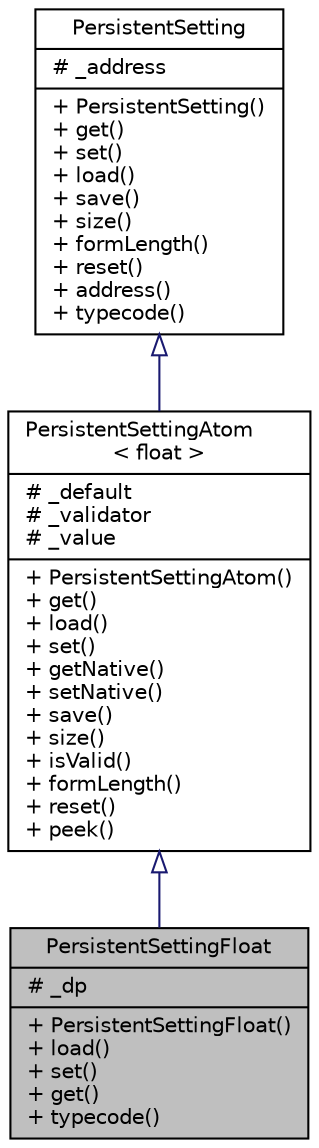 digraph "PersistentSettingFloat"
{
  edge [fontname="Helvetica",fontsize="10",labelfontname="Helvetica",labelfontsize="10"];
  node [fontname="Helvetica",fontsize="10",shape=record];
  Node0 [label="{PersistentSettingFloat\n|# _dp\l|+ PersistentSettingFloat()\l+ load()\l+ set()\l+ get()\l+ typecode()\l}",height=0.2,width=0.4,color="black", fillcolor="grey75", style="filled", fontcolor="black"];
  Node1 -> Node0 [dir="back",color="midnightblue",fontsize="10",style="solid",arrowtail="onormal",fontname="Helvetica"];
  Node1 [label="{PersistentSettingAtom\l\< float \>\n|# _default\l# _validator\l# _value\l|+ PersistentSettingAtom()\l+ get()\l+ load()\l+ set()\l+ getNative()\l+ setNative()\l+ save()\l+ size()\l+ isValid()\l+ formLength()\l+ reset()\l+ peek()\l}",height=0.2,width=0.4,color="black", fillcolor="white", style="filled",URL="$classPersistentSettingAtom.html"];
  Node2 -> Node1 [dir="back",color="midnightblue",fontsize="10",style="solid",arrowtail="onormal",fontname="Helvetica"];
  Node2 [label="{PersistentSetting\n|# _address\l|+ PersistentSetting()\l+ get()\l+ set()\l+ load()\l+ save()\l+ size()\l+ formLength()\l+ reset()\l+ address()\l+ typecode()\l}",height=0.2,width=0.4,color="black", fillcolor="white", style="filled",URL="$classPersistentSetting.html",tooltip="Abstract base class for PersistentSetting* classes of various types. "];
}
